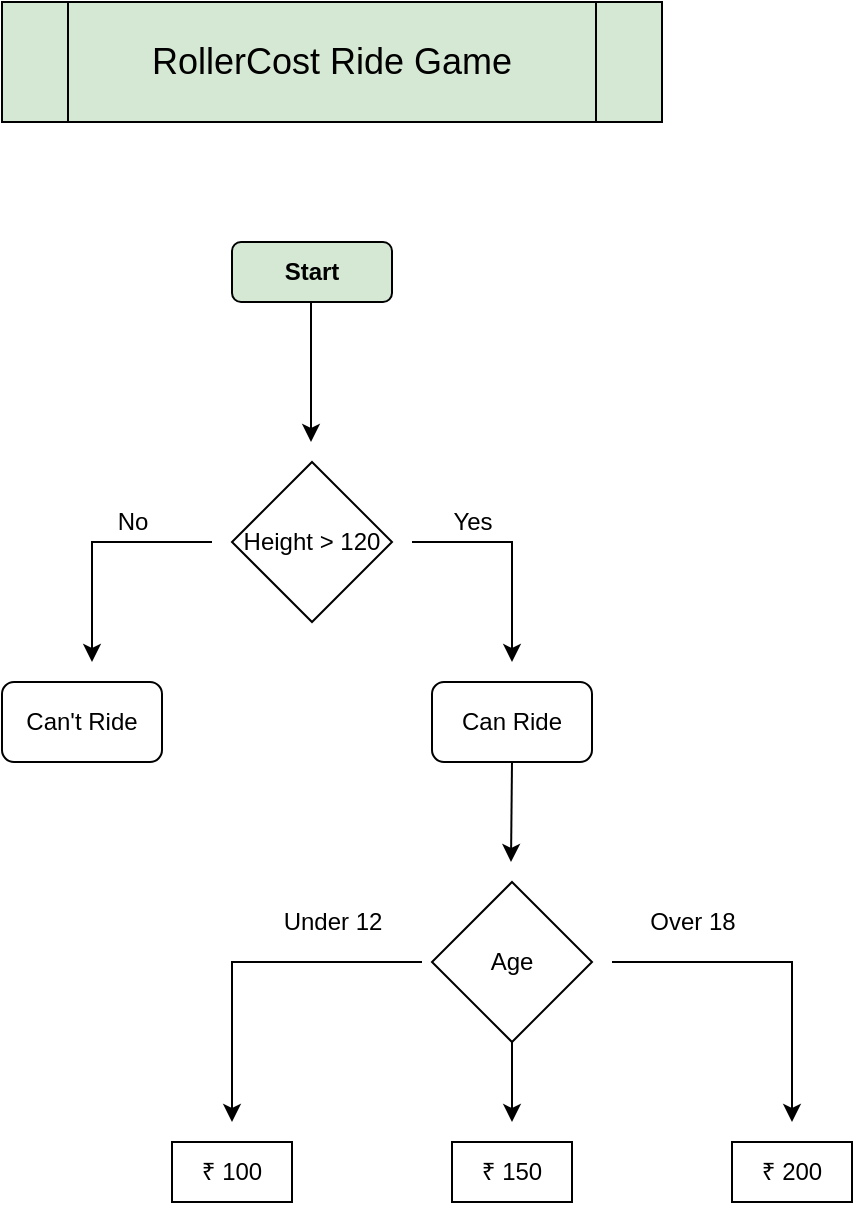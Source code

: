 <mxfile version="17.2.4" type="github">
  <diagram id="xhlEToih730gPGSlfhy6" name="Page-1">
    <mxGraphModel dx="1038" dy="588" grid="1" gridSize="10" guides="1" tooltips="1" connect="1" arrows="1" fold="1" page="1" pageScale="1" pageWidth="850" pageHeight="1100" math="0" shadow="0">
      <root>
        <mxCell id="0" />
        <mxCell id="1" parent="0" />
        <mxCell id="UzjO2-OztkGzrQGq5j1c-1" value="Height &amp;gt; 120" style="rhombus;whiteSpace=wrap;html=1;" parent="1" vertex="1">
          <mxGeometry x="360" y="430" width="80" height="80" as="geometry" />
        </mxCell>
        <mxCell id="UzjO2-OztkGzrQGq5j1c-2" value="&lt;b&gt;Start&lt;/b&gt;" style="rounded=1;whiteSpace=wrap;html=1;fillColor=#D5E8D4;" parent="1" vertex="1">
          <mxGeometry x="360" y="320" width="80" height="30" as="geometry" />
        </mxCell>
        <mxCell id="UzjO2-OztkGzrQGq5j1c-4" value="" style="endArrow=classic;html=1;rounded=0;" parent="1" edge="1">
          <mxGeometry width="50" height="50" relative="1" as="geometry">
            <mxPoint x="350" y="470" as="sourcePoint" />
            <mxPoint x="290" y="530" as="targetPoint" />
            <Array as="points">
              <mxPoint x="290" y="470" />
            </Array>
          </mxGeometry>
        </mxCell>
        <mxCell id="UzjO2-OztkGzrQGq5j1c-6" value="" style="endArrow=classic;html=1;rounded=0;" parent="1" edge="1">
          <mxGeometry width="50" height="50" relative="1" as="geometry">
            <mxPoint x="399.5" y="350" as="sourcePoint" />
            <mxPoint x="399.5" y="420" as="targetPoint" />
          </mxGeometry>
        </mxCell>
        <mxCell id="UzjO2-OztkGzrQGq5j1c-7" value="" style="endArrow=classic;html=1;rounded=0;" parent="1" edge="1">
          <mxGeometry width="50" height="50" relative="1" as="geometry">
            <mxPoint x="450" y="470" as="sourcePoint" />
            <mxPoint x="500" y="530" as="targetPoint" />
            <Array as="points">
              <mxPoint x="500" y="470" />
            </Array>
          </mxGeometry>
        </mxCell>
        <mxCell id="UzjO2-OztkGzrQGq5j1c-8" value="Can Ride" style="rounded=1;whiteSpace=wrap;html=1;" parent="1" vertex="1">
          <mxGeometry x="460" y="540" width="80" height="40" as="geometry" />
        </mxCell>
        <mxCell id="UzjO2-OztkGzrQGq5j1c-9" value="Age" style="rhombus;whiteSpace=wrap;html=1;" parent="1" vertex="1">
          <mxGeometry x="460" y="640" width="80" height="80" as="geometry" />
        </mxCell>
        <mxCell id="UzjO2-OztkGzrQGq5j1c-10" value="" style="endArrow=classic;html=1;rounded=0;" parent="1" edge="1">
          <mxGeometry width="50" height="50" relative="1" as="geometry">
            <mxPoint x="455" y="680" as="sourcePoint" />
            <mxPoint x="360" y="760" as="targetPoint" />
            <Array as="points">
              <mxPoint x="360" y="680" />
            </Array>
          </mxGeometry>
        </mxCell>
        <mxCell id="UzjO2-OztkGzrQGq5j1c-11" value="" style="endArrow=classic;html=1;rounded=0;" parent="1" edge="1">
          <mxGeometry width="50" height="50" relative="1" as="geometry">
            <mxPoint x="500" y="580" as="sourcePoint" />
            <mxPoint x="499.5" y="630" as="targetPoint" />
          </mxGeometry>
        </mxCell>
        <mxCell id="UzjO2-OztkGzrQGq5j1c-12" value="" style="endArrow=classic;html=1;rounded=0;" parent="1" edge="1">
          <mxGeometry width="50" height="50" relative="1" as="geometry">
            <mxPoint x="550" y="680" as="sourcePoint" />
            <mxPoint x="640" y="760" as="targetPoint" />
            <Array as="points">
              <mxPoint x="640" y="680" />
            </Array>
          </mxGeometry>
        </mxCell>
        <mxCell id="UzjO2-OztkGzrQGq5j1c-13" value="" style="endArrow=classic;html=1;rounded=0;" parent="1" edge="1">
          <mxGeometry width="50" height="50" relative="1" as="geometry">
            <mxPoint x="500" y="720" as="sourcePoint" />
            <mxPoint x="500" y="760" as="targetPoint" />
          </mxGeometry>
        </mxCell>
        <mxCell id="UzjO2-OztkGzrQGq5j1c-14" value="₹ 100" style="rounded=0;whiteSpace=wrap;html=1;" parent="1" vertex="1">
          <mxGeometry x="330" y="770" width="60" height="30" as="geometry" />
        </mxCell>
        <mxCell id="UzjO2-OztkGzrQGq5j1c-15" value="₹ 150" style="rounded=0;whiteSpace=wrap;html=1;" parent="1" vertex="1">
          <mxGeometry x="470" y="770" width="60" height="30" as="geometry" />
        </mxCell>
        <mxCell id="UzjO2-OztkGzrQGq5j1c-16" value="₹ 200&lt;br&gt;" style="rounded=0;whiteSpace=wrap;html=1;" parent="1" vertex="1">
          <mxGeometry x="610" y="770" width="60" height="30" as="geometry" />
        </mxCell>
        <mxCell id="UzjO2-OztkGzrQGq5j1c-17" value="Yes" style="text;html=1;align=center;verticalAlign=middle;resizable=0;points=[];autosize=1;strokeColor=none;fillColor=none;" parent="1" vertex="1">
          <mxGeometry x="460" y="450" width="40" height="20" as="geometry" />
        </mxCell>
        <mxCell id="UzjO2-OztkGzrQGq5j1c-18" value="No" style="text;html=1;align=center;verticalAlign=middle;resizable=0;points=[];autosize=1;strokeColor=none;fillColor=none;" parent="1" vertex="1">
          <mxGeometry x="295" y="450" width="30" height="20" as="geometry" />
        </mxCell>
        <mxCell id="UzjO2-OztkGzrQGq5j1c-19" value="Can&#39;t Ride" style="rounded=1;whiteSpace=wrap;html=1;" parent="1" vertex="1">
          <mxGeometry x="245" y="540" width="80" height="40" as="geometry" />
        </mxCell>
        <mxCell id="svJubLM9QluJVl3arDPF-1" value="Over 18" style="text;html=1;align=center;verticalAlign=middle;resizable=0;points=[];autosize=1;strokeColor=none;fillColor=none;" parent="1" vertex="1">
          <mxGeometry x="560" y="650" width="60" height="20" as="geometry" />
        </mxCell>
        <mxCell id="svJubLM9QluJVl3arDPF-2" value="Under 12" style="text;html=1;align=center;verticalAlign=middle;resizable=0;points=[];autosize=1;strokeColor=none;fillColor=none;" parent="1" vertex="1">
          <mxGeometry x="380" y="650" width="60" height="20" as="geometry" />
        </mxCell>
        <mxCell id="svJubLM9QluJVl3arDPF-3" value="&lt;font style=&quot;font-size: 18px&quot;&gt;RollerCost Ride Game&lt;/font&gt;" style="shape=process;whiteSpace=wrap;html=1;backgroundOutline=1;fillColor=#D5E8D4;" parent="1" vertex="1">
          <mxGeometry x="245" y="200" width="330" height="60" as="geometry" />
        </mxCell>
      </root>
    </mxGraphModel>
  </diagram>
</mxfile>
